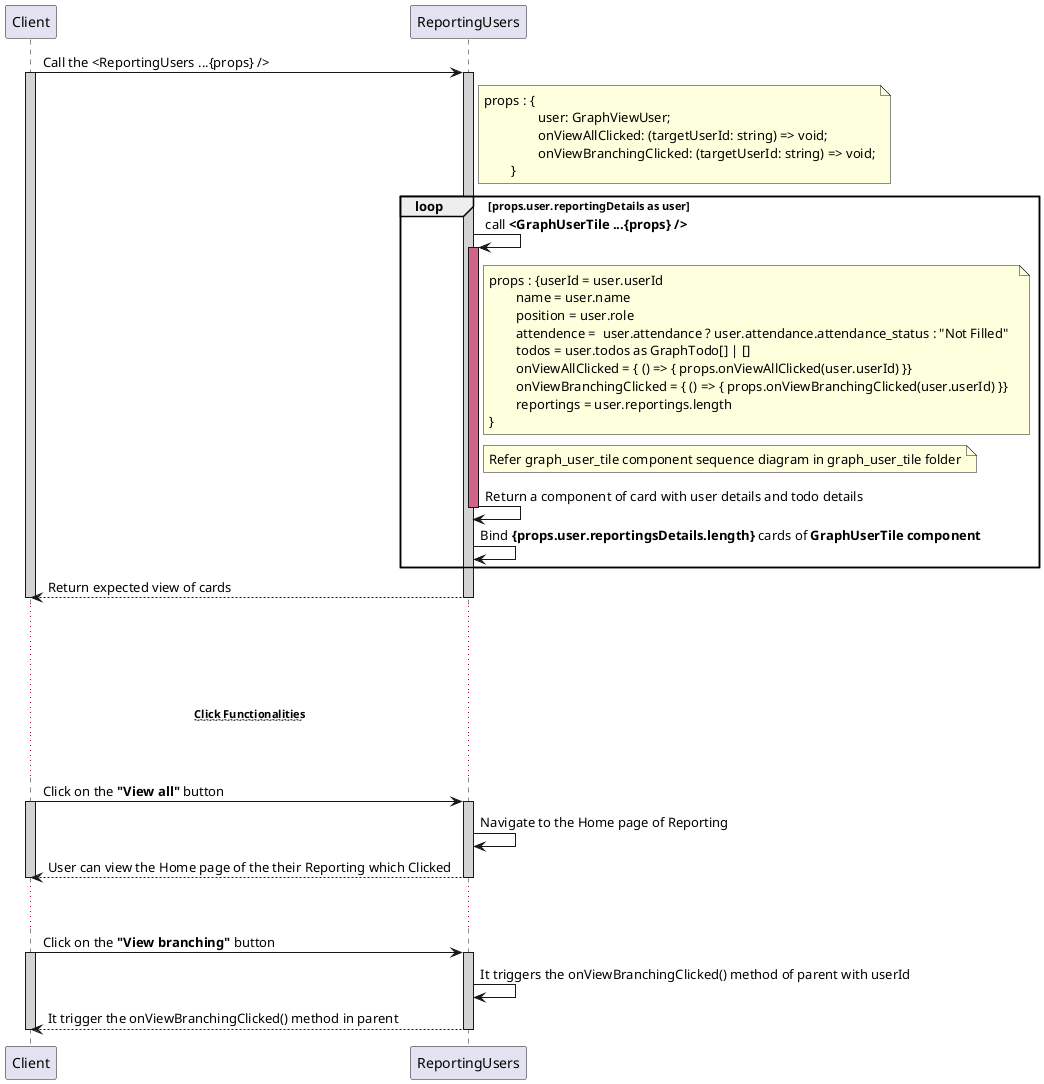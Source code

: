 @startuml ReportingUsers

participant Client 
participant ReportingUsers

Client -> ReportingUsers : Call the <ReportingUsers ...{props} />
activate Client #D3D3D3
activate ReportingUsers #D3D3D3
    note right of ReportingUsers : props : {\n\t\tuser: GraphViewUser;\n\t\tonViewAllClicked: (targetUserId: string) => void;\n\t\tonViewBranchingClicked: (targetUserId: string) => void;\n\t}
    loop props.user.reportingDetails as user 
        ReportingUsers -> ReportingUsers : call **<GraphUserTile ...{props} />**
        activate ReportingUsers #D16587
            note right of ReportingUsers : props : {userId = user.userId\n\tname = user.name \n\tposition = user.role \n\tattendence =  user.attendance ? user.attendance.attendance_status : "Not Filled"  \n\ttodos = user.todos as GraphTodo[] | [] \n\tonViewAllClicked = { () => { props.onViewAllClicked(user.userId) }} \n\tonViewBranchingClicked = { () => { props.onViewBranchingClicked(user.userId) }}\n\treportings = user.reportings.length\n}
            note right of ReportingUsers : Refer graph_user_tile component sequence diagram in graph_user_tile folder
            ReportingUsers -> ReportingUsers : Return a component of card with user details and todo details
        deactivate ReportingUsers
        ReportingUsers -> ReportingUsers : Bind **{props.user.reportingsDetails.length}** cards of **GraphUserTile component**
    end
    Client <-- ReportingUsers : Return expected view of cards
deactivate Client
deactivate ReportingUsers

... ...
... ...
...~~**Click Functionalities**~~...
... ...
Client -> ReportingUsers : Click on the **"View all"** button 
activate Client #D3D3D3
activate ReportingUsers #D3D3D3
    ReportingUsers -> ReportingUsers : Navigate to the Home page of Reporting
    Client <-- ReportingUsers : User can view the Home page of the their Reporting which Clicked
deactivate Client
deactivate ReportingUsers

... ...
Client -> ReportingUsers : Click on the **"View branching"** button
activate Client #D3D3D3
activate ReportingUsers #D3D3D3
    ReportingUsers -> ReportingUsers : It triggers the onViewBranchingClicked() method of parent with userId
    Client <-- ReportingUsers : It trigger the onViewBranchingClicked() method in parent
deactivate Client
deactivate ReportingUsers


@enduml